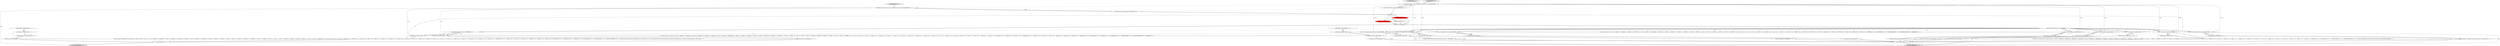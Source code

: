 digraph {
1 [style = filled, label = "{exitRule()}@@@91@@@['1', '1', '0']", fillcolor = white, shape = ellipse image = "AAA0AAABBB1BBB"];
24 [style = filled, label = "setState(587)@@@7@@@['1', '0', '0']", fillcolor = red, shape = ellipse image = "AAA1AAABBB1BBB"];
10 [style = filled, label = "enterOuterAlt(_localctx,3)@@@25@@@['1', '1', '0']", fillcolor = white, shape = ellipse image = "AAA0AAABBB1BBB"];
16 [style = filled, label = "enterOuterAlt(_localctx,7)@@@67@@@['1', '1', '0']", fillcolor = white, shape = ellipse image = "AAA0AAABBB1BBB"];
41 [style = filled, label = "(((_la) & ~0x3f) == 0 && ((1L << _la) & ((1L << T__0) | (1L << ANALYZE) | (1L << ANALYZED) | (1L << CAST) | (1L << CATALOGS) | (1L << COLUMNS) | (1L << CONVERT) | (1L << DAY) | (1L << DEBUG) | (1L << EXECUTABLE) | (1L << EXISTS) | (1L << EXPLAIN) | (1L << EXTRACT) | (1L << FALSE) | (1L << FIRST) | (1L << FORMAT) | (1L << FUNCTIONS) | (1L << GRAPHVIZ) | (1L << HOUR) | (1L << INTERVAL) | (1L << LAST) | (1L << LEFT) | (1L << LIMIT) | (1L << MAPPED) | (1L << MATCH) | (1L << MINUTE) | (1L << MONTH) | (1L << NOT) | (1L << NULL) | (1L << OPTIMIZED))) != 0) || ((((_la - 65)) & ~0x3f) == 0 && ((1L << (_la - 65)) & ((1L << (PARSED - 65)) | (1L << (PHYSICAL - 65)) | (1L << (PLAN - 65)) | (1L << (RIGHT - 65)) | (1L << (RLIKE - 65)) | (1L << (QUERY - 65)) | (1L << (SCHEMAS - 65)) | (1L << (SECOND - 65)) | (1L << (SHOW - 65)) | (1L << (SYS - 65)) | (1L << (TABLES - 65)) | (1L << (TEXT - 65)) | (1L << (TRUE - 65)) | (1L << (TYPE - 65)) | (1L << (TYPES - 65)) | (1L << (VERIFY - 65)) | (1L << (YEAR - 65)) | (1L << (FUNCTION_ESC - 65)) | (1L << (DATE_ESC - 65)) | (1L << (TIME_ESC - 65)) | (1L << (TIMESTAMP_ESC - 65)) | (1L << (GUID_ESC - 65)) | (1L << (PLUS - 65)) | (1L << (MINUS - 65)) | (1L << (ASTERISK - 65)) | (1L << (PARAM - 65)) | (1L << (STRING - 65)) | (1L << (INTEGER_VALUE - 65)) | (1L << (DECIMAL_VALUE - 65)) | (1L << (IDENTIFIER - 65)) | (1L << (DIGIT_IDENTIFIER - 65)) | (1L << (QUOTED_IDENTIFIER - 65)) | (1L << (BACKQUOTED_IDENTIFIER - 65)))) != 0)@@@16@@@['0', '0', '1']", fillcolor = white, shape = diamond image = "AAA0AAABBB3BBB"];
14 [style = filled, label = "int _la@@@5@@@['1', '1', '1']", fillcolor = white, shape = ellipse image = "AAA0AAABBB1BBB"];
27 [style = filled, label = "{setState(575)functionExpression()}@@@50@@@['1', '1', '0']", fillcolor = white, shape = ellipse image = "AAA0AAABBB1BBB"];
49 [style = filled, label = "_errHandler.recover(this,re)@@@53@@@['0', '0', '1']", fillcolor = white, shape = ellipse image = "AAA0AAABBB3BBB"];
30 [style = filled, label = "(((_la) & ~0x3f) == 0 && ((1L << _la) & ((1L << ANALYZE) | (1L << ANALYZED) | (1L << CATALOGS) | (1L << COLUMNS) | (1L << DAY) | (1L << DEBUG) | (1L << EXECUTABLE) | (1L << EXPLAIN) | (1L << FIRST) | (1L << FORMAT) | (1L << FUNCTIONS) | (1L << GRAPHVIZ) | (1L << HOUR) | (1L << INTERVAL) | (1L << LAST) | (1L << LIMIT) | (1L << MAPPED) | (1L << MINUTE) | (1L << MONTH) | (1L << OPTIMIZED))) != 0) || ((((_la - 65)) & ~0x3f) == 0 && ((1L << (_la - 65)) & ((1L << (PARSED - 65)) | (1L << (PHYSICAL - 65)) | (1L << (PLAN - 65)) | (1L << (RLIKE - 65)) | (1L << (QUERY - 65)) | (1L << (SCHEMAS - 65)) | (1L << (SECOND - 65)) | (1L << (SHOW - 65)) | (1L << (SYS - 65)) | (1L << (TABLES - 65)) | (1L << (TEXT - 65)) | (1L << (TYPE - 65)) | (1L << (TYPES - 65)) | (1L << (VERIFY - 65)) | (1L << (YEAR - 65)) | (1L << (IDENTIFIER - 65)) | (1L << (DIGIT_IDENTIFIER - 65)) | (1L << (QUOTED_IDENTIFIER - 65)) | (1L << (BACKQUOTED_IDENTIFIER - 65)))) != 0)@@@36@@@['1', '1', '0']", fillcolor = white, shape = diamond image = "AAA0AAABBB1BBB"];
23 [style = filled, label = "_localctx = new DereferenceContext(_localctx)@@@66@@@['1', '1', '0']", fillcolor = white, shape = ellipse image = "AAA0AAABBB1BBB"];
13 [style = filled, label = "_localctx = new ParenthesizedExpressionContext(_localctx)@@@73@@@['1', '1', '0']", fillcolor = white, shape = ellipse image = "AAA0AAABBB1BBB"];
20 [style = filled, label = "{setState(566)castExpression()}@@@12@@@['1', '1', '0']", fillcolor = white, shape = ellipse image = "AAA0AAABBB1BBB"];
8 [style = filled, label = "enterOuterAlt(_localctx,1)@@@11@@@['1', '1', '0']", fillcolor = white, shape = ellipse image = "AAA0AAABBB1BBB"];
0 [style = filled, label = "_localctx = new ExtractContext(_localctx)@@@17@@@['1', '1', '0']", fillcolor = white, shape = ellipse image = "AAA0AAABBB1BBB"];
21 [style = filled, label = "{setState(581)match(T__0)setState(582)expression()setState(583)match(T__1)}@@@75@@@['1', '1', '0']", fillcolor = white, shape = ellipse image = "AAA0AAABBB1BBB"];
22 [style = filled, label = "_localctx.exception = re@@@87@@@['1', '1', '0']", fillcolor = white, shape = ellipse image = "AAA0AAABBB1BBB"];
2 [style = filled, label = "{setState(580)qualifiedName()}@@@68@@@['1', '1', '0']", fillcolor = white, shape = ellipse image = "AAA0AAABBB1BBB"];
53 [style = filled, label = "_errHandler.reportError(this,re)@@@52@@@['0', '0', '1']", fillcolor = white, shape = ellipse image = "AAA0AAABBB3BBB"];
12 [style = filled, label = "{setState(568)constant()}@@@26@@@['1', '1', '0']", fillcolor = white, shape = ellipse image = "AAA0AAABBB1BBB"];
4 [style = filled, label = "PrimaryExpressionContext _localctx = new PrimaryExpressionContext(_ctx,getState())@@@3@@@['1', '1', '0']", fillcolor = white, shape = ellipse image = "AAA0AAABBB1BBB"];
55 [style = filled, label = "{setState(317)match(T__0)setState(326)_la = _input.LA(1)if ((((_la) & ~0x3f) == 0 && ((1L << _la) & ((1L << T__0) | (1L << ANALYZE) | (1L << ANALYZED) | (1L << CAST) | (1L << CATALOGS) | (1L << COLUMNS) | (1L << CONVERT) | (1L << DAY) | (1L << DEBUG) | (1L << EXECUTABLE) | (1L << EXISTS) | (1L << EXPLAIN) | (1L << EXTRACT) | (1L << FALSE) | (1L << FIRST) | (1L << FORMAT) | (1L << FUNCTIONS) | (1L << GRAPHVIZ) | (1L << HOUR) | (1L << INTERVAL) | (1L << LAST) | (1L << LEFT) | (1L << LIMIT) | (1L << MAPPED) | (1L << MATCH) | (1L << MINUTE) | (1L << MONTH) | (1L << NOT) | (1L << NULL) | (1L << OPTIMIZED))) != 0) || ((((_la - 65)) & ~0x3f) == 0 && ((1L << (_la - 65)) & ((1L << (PARSED - 65)) | (1L << (PHYSICAL - 65)) | (1L << (PLAN - 65)) | (1L << (RIGHT - 65)) | (1L << (RLIKE - 65)) | (1L << (QUERY - 65)) | (1L << (SCHEMAS - 65)) | (1L << (SECOND - 65)) | (1L << (SHOW - 65)) | (1L << (SYS - 65)) | (1L << (TABLES - 65)) | (1L << (TEXT - 65)) | (1L << (TRUE - 65)) | (1L << (TYPE - 65)) | (1L << (TYPES - 65)) | (1L << (VERIFY - 65)) | (1L << (YEAR - 65)) | (1L << (FUNCTION_ESC - 65)) | (1L << (DATE_ESC - 65)) | (1L << (TIME_ESC - 65)) | (1L << (TIMESTAMP_ESC - 65)) | (1L << (GUID_ESC - 65)) | (1L << (PLUS - 65)) | (1L << (MINUS - 65)) | (1L << (ASTERISK - 65)) | (1L << (PARAM - 65)) | (1L << (STRING - 65)) | (1L << (INTEGER_VALUE - 65)) | (1L << (DECIMAL_VALUE - 65)) | (1L << (IDENTIFIER - 65)) | (1L << (DIGIT_IDENTIFIER - 65)) | (1L << (QUOTED_IDENTIFIER - 65)) | (1L << (BACKQUOTED_IDENTIFIER - 65)))) != 0)) {{setState(318)expression()setState(323)_errHandler.sync(this)_la = _input.LA(1)while (_la == T__2) {{{setState(319)match(T__2)setState(320)expression()}}setState(325)_errHandler.sync(this)_la = _input.LA(1)}}}setState(328)match(T__1)}@@@11@@@['0', '0', '1']", fillcolor = white, shape = ellipse image = "AAA0AAABBB3BBB"];
52 [style = filled, label = "{setState(329)expression()}@@@43@@@['0', '0', '1']", fillcolor = white, shape = ellipse image = "AAA0AAABBB3BBB"];
34 [style = filled, label = "enterOuterAlt(_localctx,8)@@@74@@@['1', '1', '0']", fillcolor = white, shape = ellipse image = "AAA0AAABBB1BBB"];
7 [style = filled, label = "{setState(576)match(T__0)setState(577)query()setState(578)match(T__1)}@@@57@@@['1', '1', '0']", fillcolor = white, shape = ellipse image = "AAA0AAABBB1BBB"];
26 [style = filled, label = "_localctx = new FunctionContext(_localctx)@@@48@@@['1', '1', '0']", fillcolor = white, shape = ellipse image = "AAA0AAABBB1BBB"];
31 [style = filled, label = "enterOuterAlt(_localctx,5)@@@49@@@['1', '1', '0']", fillcolor = white, shape = ellipse image = "AAA0AAABBB1BBB"];
47 [style = filled, label = "enterOuterAlt(_localctx,1)@@@10@@@['0', '0', '1']", fillcolor = white, shape = ellipse image = "AAA0AAABBB3BBB"];
50 [style = filled, label = "enterRule(_localctx,24,RULE_groupingExpressions)@@@4@@@['0', '0', '1']", fillcolor = white, shape = ellipse image = "AAA0AAABBB3BBB"];
54 [style = filled, label = "setState(330)@@@7@@@['0', '0', '1']", fillcolor = white, shape = ellipse image = "AAA0AAABBB3BBB"];
25 [style = filled, label = "{setState(567)extractExpression()}@@@19@@@['1', '1', '0']", fillcolor = white, shape = ellipse image = "AAA0AAABBB1BBB"];
36 [style = filled, label = "return _localctx@@@94@@@['1', '1', '0']", fillcolor = lightgray, shape = ellipse image = "AAA0AAABBB1BBB"];
17 [style = filled, label = "RecognitionException re@@@86@@@['1', '1', '0']", fillcolor = white, shape = diamond image = "AAA0AAABBB1BBB"];
3 [style = filled, label = "_errHandler.recover(this,re)@@@89@@@['1', '1', '0']", fillcolor = white, shape = ellipse image = "AAA0AAABBB1BBB"];
11 [style = filled, label = "_localctx = new StarContext(_localctx)@@@31@@@['1', '1', '0']", fillcolor = white, shape = ellipse image = "AAA0AAABBB1BBB"];
48 [style = filled, label = "enterOuterAlt(_localctx,2)@@@42@@@['0', '0', '1']", fillcolor = white, shape = ellipse image = "AAA0AAABBB3BBB"];
44 [style = filled, label = "_localctx.exception = re@@@51@@@['0', '0', '1']", fillcolor = white, shape = ellipse image = "AAA0AAABBB3BBB"];
42 [style = filled, label = "GroupingExpressionsContext _localctx = new GroupingExpressionsContext(_ctx,getState())@@@3@@@['0', '0', '1']", fillcolor = white, shape = ellipse image = "AAA0AAABBB3BBB"];
5 [style = filled, label = "_localctx = new CastContext(_localctx)@@@10@@@['1', '1', '0']", fillcolor = white, shape = ellipse image = "AAA0AAABBB1BBB"];
46 [style = filled, label = "return _localctx@@@58@@@['0', '0', '1']", fillcolor = lightgray, shape = ellipse image = "AAA0AAABBB3BBB"];
39 [style = filled, label = "primaryExpression['0', '1', '0']", fillcolor = lightgray, shape = diamond image = "AAA0AAABBB2BBB"];
51 [style = filled, label = "{exitRule()}@@@55@@@['0', '0', '1']", fillcolor = white, shape = ellipse image = "AAA0AAABBB3BBB"];
33 [style = filled, label = "_errHandler.sync(this)@@@8@@@['1', '1', '1']", fillcolor = white, shape = ellipse image = "AAA0AAABBB1BBB"];
9 [style = filled, label = "enterOuterAlt(_localctx,6)@@@56@@@['1', '1', '0']", fillcolor = white, shape = ellipse image = "AAA0AAABBB1BBB"];
43 [style = filled, label = "groupingExpressions['0', '0', '1']", fillcolor = lightgray, shape = diamond image = "AAA0AAABBB3BBB"];
18 [style = filled, label = "enterRule(_localctx,60,RULE_primaryExpression)@@@4@@@['1', '1', '0']", fillcolor = white, shape = ellipse image = "AAA0AAABBB1BBB"];
37 [style = filled, label = "primaryExpression['1', '0', '0']", fillcolor = lightgray, shape = diamond image = "AAA0AAABBB1BBB"];
45 [style = filled, label = "RecognitionException re@@@50@@@['0', '0', '1']", fillcolor = white, shape = diamond image = "AAA0AAABBB3BBB"];
29 [style = filled, label = "getInterpreter().adaptivePredict(_input,77,_ctx)@@@9@@@['1', '1', '0']", fillcolor = white, shape = diamond image = "AAA0AAABBB1BBB"];
6 [style = filled, label = "_localctx = new ConstantDefaultContext(_localctx)@@@24@@@['1', '1', '0']", fillcolor = white, shape = ellipse image = "AAA0AAABBB1BBB"];
15 [style = filled, label = "{setState(572)_la = _input.LA(1)if ((((_la) & ~0x3f) == 0 && ((1L << _la) & ((1L << ANALYZE) | (1L << ANALYZED) | (1L << CATALOGS) | (1L << COLUMNS) | (1L << DAY) | (1L << DEBUG) | (1L << EXECUTABLE) | (1L << EXPLAIN) | (1L << FIRST) | (1L << FORMAT) | (1L << FUNCTIONS) | (1L << GRAPHVIZ) | (1L << HOUR) | (1L << INTERVAL) | (1L << LAST) | (1L << LIMIT) | (1L << MAPPED) | (1L << MINUTE) | (1L << MONTH) | (1L << OPTIMIZED))) != 0) || ((((_la - 65)) & ~0x3f) == 0 && ((1L << (_la - 65)) & ((1L << (PARSED - 65)) | (1L << (PHYSICAL - 65)) | (1L << (PLAN - 65)) | (1L << (RLIKE - 65)) | (1L << (QUERY - 65)) | (1L << (SCHEMAS - 65)) | (1L << (SECOND - 65)) | (1L << (SHOW - 65)) | (1L << (SYS - 65)) | (1L << (TABLES - 65)) | (1L << (TEXT - 65)) | (1L << (TYPE - 65)) | (1L << (TYPES - 65)) | (1L << (VERIFY - 65)) | (1L << (YEAR - 65)) | (1L << (IDENTIFIER - 65)) | (1L << (DIGIT_IDENTIFIER - 65)) | (1L << (QUOTED_IDENTIFIER - 65)) | (1L << (BACKQUOTED_IDENTIFIER - 65)))) != 0)) {{setState(569)qualifiedName()setState(570)match(DOT)}}setState(574)match(ASTERISK)}@@@33@@@['1', '1', '0']", fillcolor = white, shape = ellipse image = "AAA0AAABBB1BBB"];
40 [style = filled, label = "getInterpreter().adaptivePredict(_input,38,_ctx)@@@9@@@['0', '0', '1']", fillcolor = white, shape = diamond image = "AAA0AAABBB3BBB"];
38 [style = filled, label = "setState(585)@@@7@@@['0', '1', '0']", fillcolor = red, shape = ellipse image = "AAA1AAABBB2BBB"];
32 [style = filled, label = "_errHandler.reportError(this,re)@@@88@@@['1', '1', '0']", fillcolor = white, shape = ellipse image = "AAA0AAABBB1BBB"];
28 [style = filled, label = "enterOuterAlt(_localctx,2)@@@18@@@['1', '1', '0']", fillcolor = white, shape = ellipse image = "AAA0AAABBB1BBB"];
19 [style = filled, label = "enterOuterAlt(_localctx,4)@@@32@@@['1', '1', '0']", fillcolor = white, shape = ellipse image = "AAA0AAABBB1BBB"];
35 [style = filled, label = "_localctx = new SubqueryExpressionContext(_localctx)@@@55@@@['1', '1', '0']", fillcolor = white, shape = ellipse image = "AAA0AAABBB1BBB"];
14->24 [style = bold, label=""];
29->9 [style = dotted, label="true"];
29->5 [style = bold, label=""];
25->1 [style = bold, label=""];
23->48 [style = dashed, label="0"];
29->5 [style = dotted, label="true"];
23->16 [style = solid, label="_localctx"];
29->0 [style = bold, label=""];
43->42 [style = bold, label=""];
55->51 [style = bold, label=""];
49->51 [style = bold, label=""];
29->23 [style = dotted, label="true"];
11->36 [style = solid, label="_localctx"];
4->0 [style = solid, label="_localctx"];
9->7 [style = bold, label=""];
29->26 [style = dotted, label="true"];
44->53 [style = bold, label=""];
42->48 [style = solid, label="_localctx"];
29->8 [style = dotted, label="true"];
48->52 [style = bold, label=""];
29->6 [style = bold, label=""];
13->34 [style = solid, label="_localctx"];
8->20 [style = bold, label=""];
29->13 [style = dotted, label="true"];
10->12 [style = bold, label=""];
26->31 [style = solid, label="_localctx"];
26->36 [style = solid, label="_localctx"];
21->1 [style = bold, label=""];
40->47 [style = bold, label=""];
54->33 [style = bold, label=""];
28->25 [style = bold, label=""];
19->15 [style = bold, label=""];
13->36 [style = solid, label="_localctx"];
32->3 [style = bold, label=""];
29->16 [style = dotted, label="true"];
40->41 [style = dotted, label="true"];
13->34 [style = bold, label=""];
7->1 [style = bold, label=""];
5->36 [style = solid, label="_localctx"];
42->47 [style = solid, label="_localctx"];
4->11 [style = solid, label="_localctx"];
22->32 [style = bold, label=""];
14->38 [style = bold, label=""];
4->18 [style = bold, label=""];
40->48 [style = dotted, label="true"];
29->23 [style = bold, label=""];
35->36 [style = solid, label="_localctx"];
45->44 [style = dotted, label="true"];
12->1 [style = bold, label=""];
39->4 [style = bold, label=""];
17->3 [style = dotted, label="true"];
42->50 [style = solid, label="_localctx"];
33->29 [style = bold, label=""];
29->26 [style = bold, label=""];
45->49 [style = dotted, label="true"];
31->27 [style = bold, label=""];
40->47 [style = dotted, label="true"];
11->19 [style = solid, label="_localctx"];
4->18 [style = solid, label="_localctx"];
29->35 [style = bold, label=""];
52->51 [style = bold, label=""];
38->33 [style = bold, label=""];
29->11 [style = bold, label=""];
29->19 [style = dotted, label="true"];
23->36 [style = solid, label="_localctx"];
29->0 [style = dotted, label="true"];
4->23 [style = solid, label="_localctx"];
29->6 [style = dotted, label="true"];
29->10 [style = dotted, label="true"];
4->13 [style = solid, label="_localctx"];
3->1 [style = bold, label=""];
29->34 [style = dotted, label="true"];
35->9 [style = bold, label=""];
2->1 [style = bold, label=""];
0->28 [style = solid, label="_localctx"];
50->14 [style = bold, label=""];
20->1 [style = bold, label=""];
4->26 [style = solid, label="_localctx"];
14->55 [style = solid, label="_la"];
45->44 [style = bold, label=""];
24->33 [style = bold, label=""];
26->31 [style = bold, label=""];
6->36 [style = solid, label="_localctx"];
29->28 [style = dotted, label="true"];
6->10 [style = bold, label=""];
29->40 [style = dashed, label="0"];
17->22 [style = dotted, label="true"];
0->36 [style = solid, label="_localctx"];
45->53 [style = dotted, label="true"];
34->21 [style = bold, label=""];
29->11 [style = dotted, label="true"];
15->1 [style = bold, label=""];
5->8 [style = bold, label=""];
23->16 [style = bold, label=""];
27->1 [style = bold, label=""];
42->50 [style = bold, label=""];
40->48 [style = bold, label=""];
5->47 [style = dashed, label="0"];
6->10 [style = solid, label="_localctx"];
4->35 [style = solid, label="_localctx"];
11->19 [style = bold, label=""];
16->2 [style = bold, label=""];
17->22 [style = bold, label=""];
1->36 [style = bold, label=""];
17->32 [style = dotted, label="true"];
35->9 [style = solid, label="_localctx"];
51->46 [style = bold, label=""];
37->4 [style = bold, label=""];
4->5 [style = solid, label="_localctx"];
53->49 [style = bold, label=""];
14->54 [style = bold, label=""];
18->50 [style = dashed, label="0"];
5->8 [style = solid, label="_localctx"];
33->40 [style = bold, label=""];
24->54 [style = dashed, label="0"];
47->55 [style = bold, label=""];
42->46 [style = solid, label="_localctx"];
29->30 [style = dotted, label="true"];
4->42 [style = dashed, label="0"];
14->15 [style = solid, label="_la"];
4->6 [style = solid, label="_localctx"];
18->14 [style = bold, label=""];
29->35 [style = dotted, label="true"];
24->38 [style = dashed, label="0"];
0->28 [style = bold, label=""];
29->31 [style = dotted, label="true"];
29->13 [style = bold, label=""];
}
